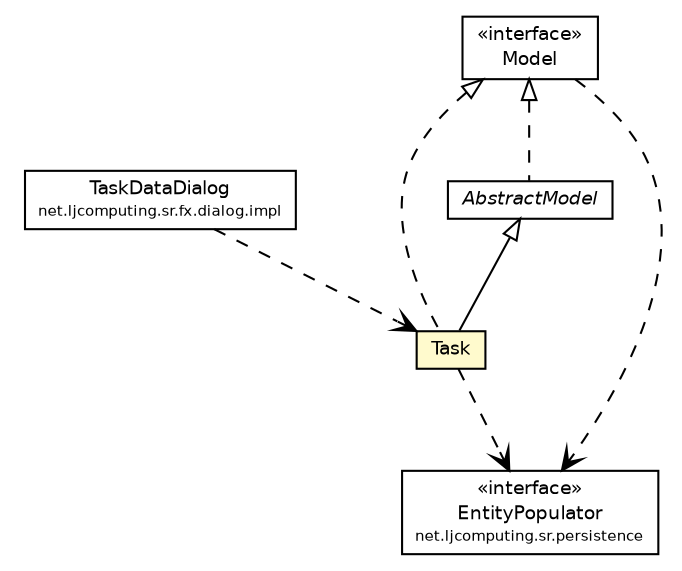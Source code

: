 #!/usr/local/bin/dot
#
# Class diagram 
# Generated by UMLGraph version R5_6 (http://www.umlgraph.org/)
#

digraph G {
	edge [fontname="Helvetica",fontsize=10,labelfontname="Helvetica",labelfontsize=10];
	node [fontname="Helvetica",fontsize=10,shape=plaintext];
	nodesep=0.25;
	ranksep=0.5;
	// net.ljcomputing.sr.persistence.EntityPopulator
	c5714 [label=<<table title="net.ljcomputing.sr.persistence.EntityPopulator" border="0" cellborder="1" cellspacing="0" cellpadding="2" port="p" href="../persistence/EntityPopulator.html">
		<tr><td><table border="0" cellspacing="0" cellpadding="1">
<tr><td align="center" balign="center"> &#171;interface&#187; </td></tr>
<tr><td align="center" balign="center"> EntityPopulator </td></tr>
<tr><td align="center" balign="center"><font point-size="7.0"> net.ljcomputing.sr.persistence </font></td></tr>
		</table></td></tr>
		</table>>, URL="../persistence/EntityPopulator.html", fontname="Helvetica", fontcolor="black", fontsize=9.0];
	// net.ljcomputing.sr.fx.dialog.impl.TaskDataDialog
	c5725 [label=<<table title="net.ljcomputing.sr.fx.dialog.impl.TaskDataDialog" border="0" cellborder="1" cellspacing="0" cellpadding="2" port="p" href="../fx/dialog/impl/TaskDataDialog.html">
		<tr><td><table border="0" cellspacing="0" cellpadding="1">
<tr><td align="center" balign="center"> TaskDataDialog </td></tr>
<tr><td align="center" balign="center"><font point-size="7.0"> net.ljcomputing.sr.fx.dialog.impl </font></td></tr>
		</table></td></tr>
		</table>>, URL="../fx/dialog/impl/TaskDataDialog.html", fontname="Helvetica", fontcolor="black", fontsize=9.0];
	// net.ljcomputing.sr.model.Task
	c5746 [label=<<table title="net.ljcomputing.sr.model.Task" border="0" cellborder="1" cellspacing="0" cellpadding="2" port="p" bgcolor="lemonChiffon" href="./Task.html">
		<tr><td><table border="0" cellspacing="0" cellpadding="1">
<tr><td align="center" balign="center"> Task </td></tr>
		</table></td></tr>
		</table>>, URL="./Task.html", fontname="Helvetica", fontcolor="black", fontsize=9.0];
	// net.ljcomputing.sr.model.Model
	c5747 [label=<<table title="net.ljcomputing.sr.model.Model" border="0" cellborder="1" cellspacing="0" cellpadding="2" port="p" href="./Model.html">
		<tr><td><table border="0" cellspacing="0" cellpadding="1">
<tr><td align="center" balign="center"> &#171;interface&#187; </td></tr>
<tr><td align="center" balign="center"> Model </td></tr>
		</table></td></tr>
		</table>>, URL="./Model.html", fontname="Helvetica", fontcolor="black", fontsize=9.0];
	// net.ljcomputing.sr.model.AbstractModel
	c5749 [label=<<table title="net.ljcomputing.sr.model.AbstractModel" border="0" cellborder="1" cellspacing="0" cellpadding="2" port="p" href="./AbstractModel.html">
		<tr><td><table border="0" cellspacing="0" cellpadding="1">
<tr><td align="center" balign="center"><font face="Helvetica-Oblique"> AbstractModel </font></td></tr>
		</table></td></tr>
		</table>>, URL="./AbstractModel.html", fontname="Helvetica", fontcolor="black", fontsize=9.0];
	//net.ljcomputing.sr.model.Task extends net.ljcomputing.sr.model.AbstractModel
	c5749:p -> c5746:p [dir=back,arrowtail=empty];
	//net.ljcomputing.sr.model.Task implements net.ljcomputing.sr.model.Model
	c5747:p -> c5746:p [dir=back,arrowtail=empty,style=dashed];
	//net.ljcomputing.sr.model.AbstractModel implements net.ljcomputing.sr.model.Model
	c5747:p -> c5749:p [dir=back,arrowtail=empty,style=dashed];
	// net.ljcomputing.sr.fx.dialog.impl.TaskDataDialog DEPEND net.ljcomputing.sr.model.Task
	c5725:p -> c5746:p [taillabel="", label="", headlabel="", fontname="Helvetica", fontcolor="black", fontsize=10.0, color="black", arrowhead=open, style=dashed];
	// net.ljcomputing.sr.model.Task DEPEND net.ljcomputing.sr.persistence.EntityPopulator
	c5746:p -> c5714:p [taillabel="", label="", headlabel="", fontname="Helvetica", fontcolor="black", fontsize=10.0, color="black", arrowhead=open, style=dashed];
	// net.ljcomputing.sr.model.Model DEPEND net.ljcomputing.sr.persistence.EntityPopulator
	c5747:p -> c5714:p [taillabel="", label="", headlabel="", fontname="Helvetica", fontcolor="black", fontsize=10.0, color="black", arrowhead=open, style=dashed];
}

